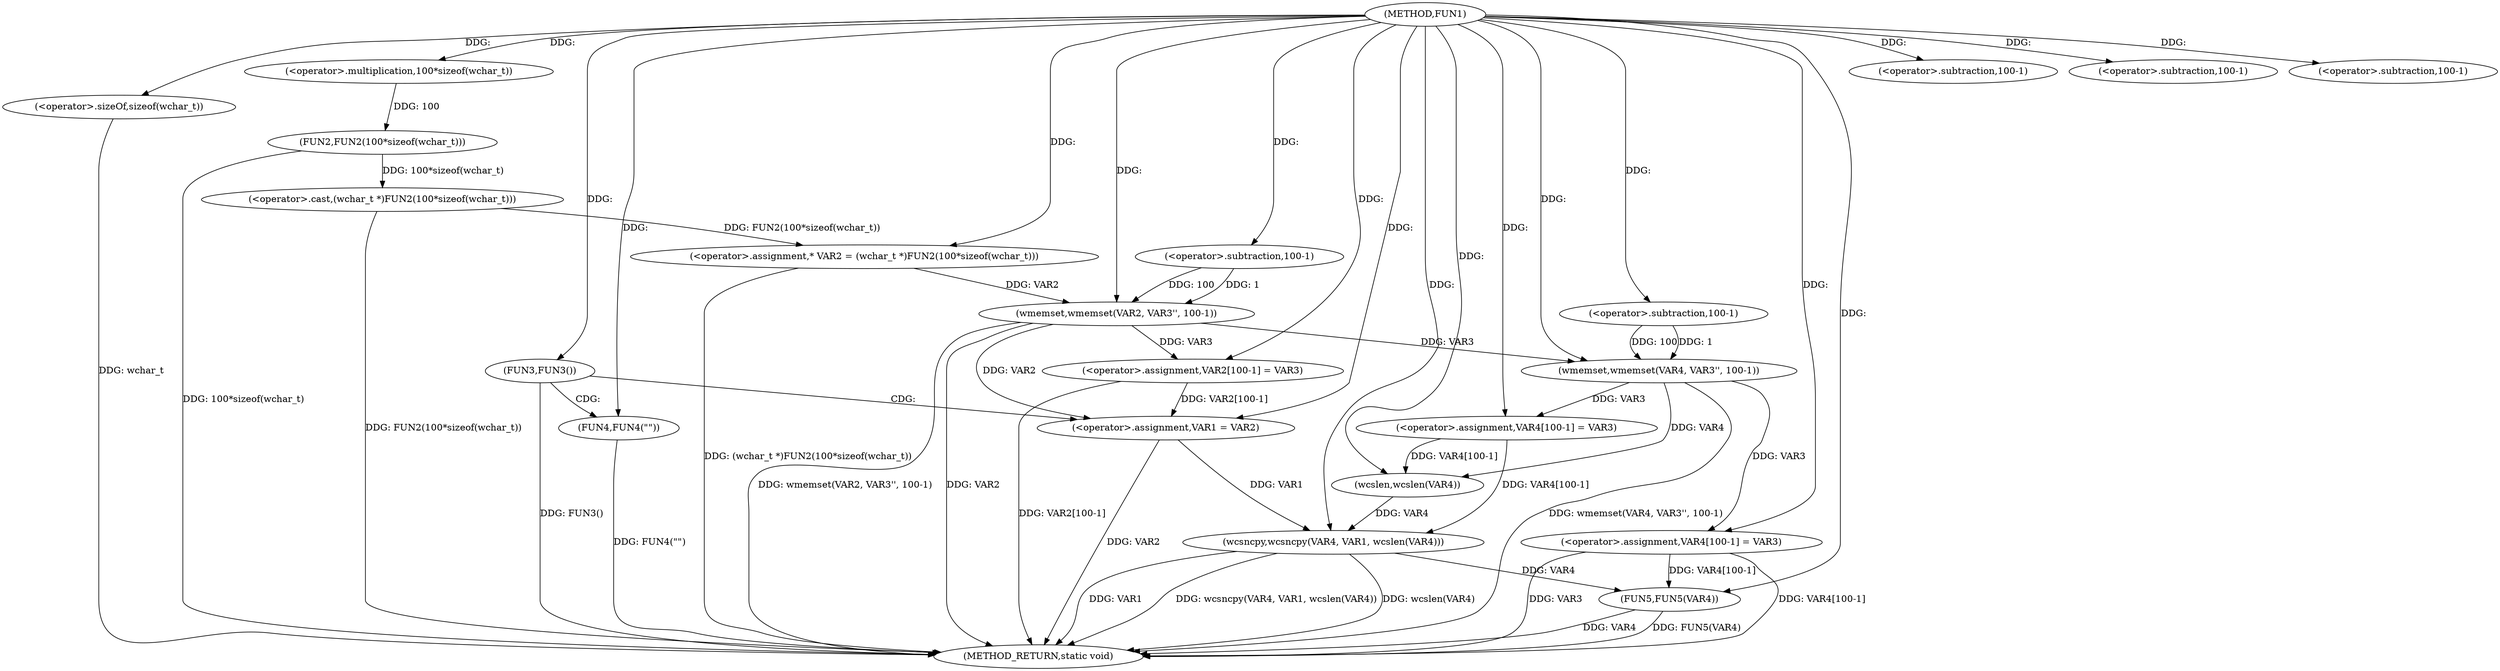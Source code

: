 digraph FUN1 {  
"1000100" [label = "(METHOD,FUN1)" ]
"1000165" [label = "(METHOD_RETURN,static void)" ]
"1000104" [label = "(<operator>.assignment,* VAR2 = (wchar_t *)FUN2(100*sizeof(wchar_t)))" ]
"1000106" [label = "(<operator>.cast,(wchar_t *)FUN2(100*sizeof(wchar_t)))" ]
"1000108" [label = "(FUN2,FUN2(100*sizeof(wchar_t)))" ]
"1000109" [label = "(<operator>.multiplication,100*sizeof(wchar_t))" ]
"1000111" [label = "(<operator>.sizeOf,sizeof(wchar_t))" ]
"1000113" [label = "(wmemset,wmemset(VAR2, VAR3'', 100-1))" ]
"1000116" [label = "(<operator>.subtraction,100-1)" ]
"1000119" [label = "(<operator>.assignment,VAR2[100-1] = VAR3)" ]
"1000122" [label = "(<operator>.subtraction,100-1)" ]
"1000127" [label = "(FUN3,FUN3())" ]
"1000129" [label = "(FUN4,FUN4(\"\"))" ]
"1000133" [label = "(<operator>.assignment,VAR1 = VAR2)" ]
"1000138" [label = "(wmemset,wmemset(VAR4, VAR3'', 100-1))" ]
"1000141" [label = "(<operator>.subtraction,100-1)" ]
"1000144" [label = "(<operator>.assignment,VAR4[100-1] = VAR3)" ]
"1000147" [label = "(<operator>.subtraction,100-1)" ]
"1000151" [label = "(wcsncpy,wcsncpy(VAR4, VAR1, wcslen(VAR4)))" ]
"1000154" [label = "(wcslen,wcslen(VAR4))" ]
"1000156" [label = "(<operator>.assignment,VAR4[100-1] = VAR3)" ]
"1000159" [label = "(<operator>.subtraction,100-1)" ]
"1000163" [label = "(FUN5,FUN5(VAR4))" ]
  "1000163" -> "1000165"  [ label = "DDG: VAR4"] 
  "1000106" -> "1000165"  [ label = "DDG: FUN2(100*sizeof(wchar_t))"] 
  "1000151" -> "1000165"  [ label = "DDG: wcsncpy(VAR4, VAR1, wcslen(VAR4))"] 
  "1000156" -> "1000165"  [ label = "DDG: VAR4[100-1]"] 
  "1000113" -> "1000165"  [ label = "DDG: VAR2"] 
  "1000129" -> "1000165"  [ label = "DDG: FUN4(\"\")"] 
  "1000151" -> "1000165"  [ label = "DDG: wcslen(VAR4)"] 
  "1000127" -> "1000165"  [ label = "DDG: FUN3()"] 
  "1000151" -> "1000165"  [ label = "DDG: VAR1"] 
  "1000111" -> "1000165"  [ label = "DDG: wchar_t"] 
  "1000133" -> "1000165"  [ label = "DDG: VAR2"] 
  "1000113" -> "1000165"  [ label = "DDG: wmemset(VAR2, VAR3'', 100-1)"] 
  "1000119" -> "1000165"  [ label = "DDG: VAR2[100-1]"] 
  "1000138" -> "1000165"  [ label = "DDG: wmemset(VAR4, VAR3'', 100-1)"] 
  "1000163" -> "1000165"  [ label = "DDG: FUN5(VAR4)"] 
  "1000156" -> "1000165"  [ label = "DDG: VAR3"] 
  "1000104" -> "1000165"  [ label = "DDG: (wchar_t *)FUN2(100*sizeof(wchar_t))"] 
  "1000108" -> "1000165"  [ label = "DDG: 100*sizeof(wchar_t)"] 
  "1000106" -> "1000104"  [ label = "DDG: FUN2(100*sizeof(wchar_t))"] 
  "1000100" -> "1000104"  [ label = "DDG: "] 
  "1000108" -> "1000106"  [ label = "DDG: 100*sizeof(wchar_t)"] 
  "1000109" -> "1000108"  [ label = "DDG: 100"] 
  "1000100" -> "1000109"  [ label = "DDG: "] 
  "1000100" -> "1000111"  [ label = "DDG: "] 
  "1000104" -> "1000113"  [ label = "DDG: VAR2"] 
  "1000100" -> "1000113"  [ label = "DDG: "] 
  "1000116" -> "1000113"  [ label = "DDG: 100"] 
  "1000116" -> "1000113"  [ label = "DDG: 1"] 
  "1000100" -> "1000116"  [ label = "DDG: "] 
  "1000113" -> "1000119"  [ label = "DDG: VAR3"] 
  "1000100" -> "1000119"  [ label = "DDG: "] 
  "1000100" -> "1000122"  [ label = "DDG: "] 
  "1000100" -> "1000127"  [ label = "DDG: "] 
  "1000100" -> "1000129"  [ label = "DDG: "] 
  "1000113" -> "1000133"  [ label = "DDG: VAR2"] 
  "1000119" -> "1000133"  [ label = "DDG: VAR2[100-1]"] 
  "1000100" -> "1000133"  [ label = "DDG: "] 
  "1000100" -> "1000138"  [ label = "DDG: "] 
  "1000113" -> "1000138"  [ label = "DDG: VAR3"] 
  "1000141" -> "1000138"  [ label = "DDG: 100"] 
  "1000141" -> "1000138"  [ label = "DDG: 1"] 
  "1000100" -> "1000141"  [ label = "DDG: "] 
  "1000138" -> "1000144"  [ label = "DDG: VAR3"] 
  "1000100" -> "1000144"  [ label = "DDG: "] 
  "1000100" -> "1000147"  [ label = "DDG: "] 
  "1000154" -> "1000151"  [ label = "DDG: VAR4"] 
  "1000144" -> "1000151"  [ label = "DDG: VAR4[100-1]"] 
  "1000100" -> "1000151"  [ label = "DDG: "] 
  "1000133" -> "1000151"  [ label = "DDG: VAR1"] 
  "1000138" -> "1000154"  [ label = "DDG: VAR4"] 
  "1000144" -> "1000154"  [ label = "DDG: VAR4[100-1]"] 
  "1000100" -> "1000154"  [ label = "DDG: "] 
  "1000100" -> "1000156"  [ label = "DDG: "] 
  "1000138" -> "1000156"  [ label = "DDG: VAR3"] 
  "1000100" -> "1000159"  [ label = "DDG: "] 
  "1000156" -> "1000163"  [ label = "DDG: VAR4[100-1]"] 
  "1000151" -> "1000163"  [ label = "DDG: VAR4"] 
  "1000100" -> "1000163"  [ label = "DDG: "] 
  "1000127" -> "1000133"  [ label = "CDG: "] 
  "1000127" -> "1000129"  [ label = "CDG: "] 
}
